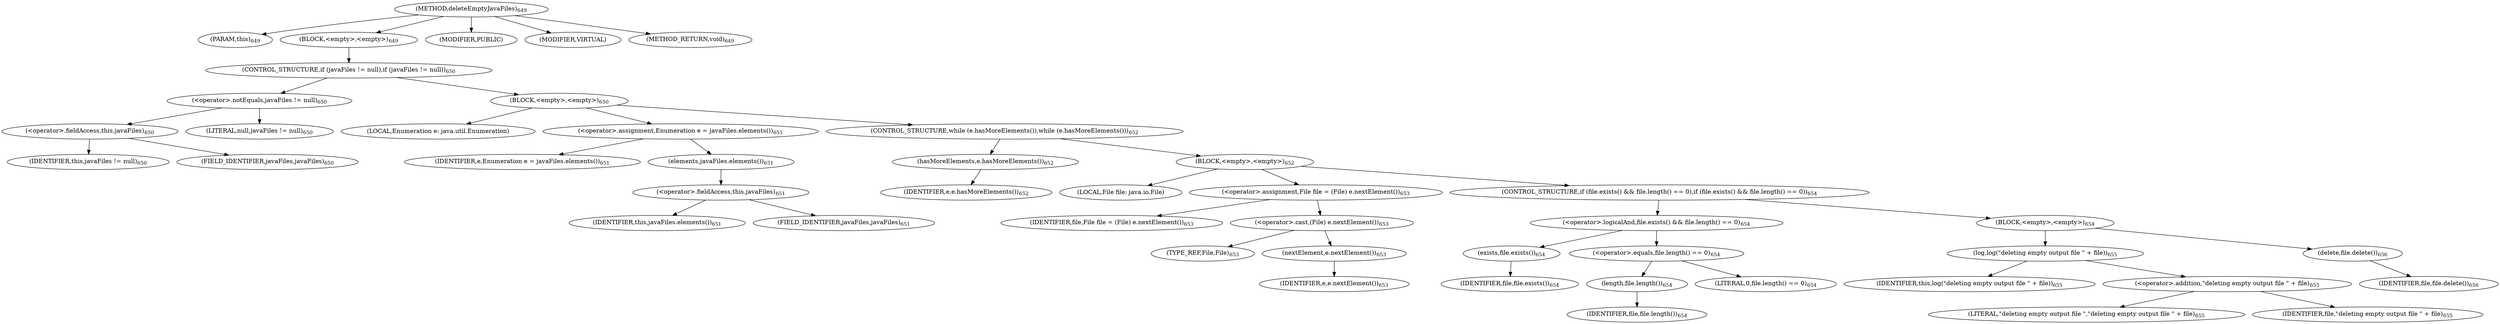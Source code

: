 digraph "deleteEmptyJavaFiles" {  
"1172" [label = <(METHOD,deleteEmptyJavaFiles)<SUB>649</SUB>> ]
"68" [label = <(PARAM,this)<SUB>649</SUB>> ]
"1173" [label = <(BLOCK,&lt;empty&gt;,&lt;empty&gt;)<SUB>649</SUB>> ]
"1174" [label = <(CONTROL_STRUCTURE,if (javaFiles != null),if (javaFiles != null))<SUB>650</SUB>> ]
"1175" [label = <(&lt;operator&gt;.notEquals,javaFiles != null)<SUB>650</SUB>> ]
"1176" [label = <(&lt;operator&gt;.fieldAccess,this.javaFiles)<SUB>650</SUB>> ]
"1177" [label = <(IDENTIFIER,this,javaFiles != null)<SUB>650</SUB>> ]
"1178" [label = <(FIELD_IDENTIFIER,javaFiles,javaFiles)<SUB>650</SUB>> ]
"1179" [label = <(LITERAL,null,javaFiles != null)<SUB>650</SUB>> ]
"1180" [label = <(BLOCK,&lt;empty&gt;,&lt;empty&gt;)<SUB>650</SUB>> ]
"1181" [label = <(LOCAL,Enumeration e: java.util.Enumeration)> ]
"1182" [label = <(&lt;operator&gt;.assignment,Enumeration e = javaFiles.elements())<SUB>651</SUB>> ]
"1183" [label = <(IDENTIFIER,e,Enumeration e = javaFiles.elements())<SUB>651</SUB>> ]
"1184" [label = <(elements,javaFiles.elements())<SUB>651</SUB>> ]
"1185" [label = <(&lt;operator&gt;.fieldAccess,this.javaFiles)<SUB>651</SUB>> ]
"1186" [label = <(IDENTIFIER,this,javaFiles.elements())<SUB>651</SUB>> ]
"1187" [label = <(FIELD_IDENTIFIER,javaFiles,javaFiles)<SUB>651</SUB>> ]
"1188" [label = <(CONTROL_STRUCTURE,while (e.hasMoreElements()),while (e.hasMoreElements()))<SUB>652</SUB>> ]
"1189" [label = <(hasMoreElements,e.hasMoreElements())<SUB>652</SUB>> ]
"1190" [label = <(IDENTIFIER,e,e.hasMoreElements())<SUB>652</SUB>> ]
"1191" [label = <(BLOCK,&lt;empty&gt;,&lt;empty&gt;)<SUB>652</SUB>> ]
"1192" [label = <(LOCAL,File file: java.io.File)> ]
"1193" [label = <(&lt;operator&gt;.assignment,File file = (File) e.nextElement())<SUB>653</SUB>> ]
"1194" [label = <(IDENTIFIER,file,File file = (File) e.nextElement())<SUB>653</SUB>> ]
"1195" [label = <(&lt;operator&gt;.cast,(File) e.nextElement())<SUB>653</SUB>> ]
"1196" [label = <(TYPE_REF,File,File)<SUB>653</SUB>> ]
"1197" [label = <(nextElement,e.nextElement())<SUB>653</SUB>> ]
"1198" [label = <(IDENTIFIER,e,e.nextElement())<SUB>653</SUB>> ]
"1199" [label = <(CONTROL_STRUCTURE,if (file.exists() &amp;&amp; file.length() == 0),if (file.exists() &amp;&amp; file.length() == 0))<SUB>654</SUB>> ]
"1200" [label = <(&lt;operator&gt;.logicalAnd,file.exists() &amp;&amp; file.length() == 0)<SUB>654</SUB>> ]
"1201" [label = <(exists,file.exists())<SUB>654</SUB>> ]
"1202" [label = <(IDENTIFIER,file,file.exists())<SUB>654</SUB>> ]
"1203" [label = <(&lt;operator&gt;.equals,file.length() == 0)<SUB>654</SUB>> ]
"1204" [label = <(length,file.length())<SUB>654</SUB>> ]
"1205" [label = <(IDENTIFIER,file,file.length())<SUB>654</SUB>> ]
"1206" [label = <(LITERAL,0,file.length() == 0)<SUB>654</SUB>> ]
"1207" [label = <(BLOCK,&lt;empty&gt;,&lt;empty&gt;)<SUB>654</SUB>> ]
"1208" [label = <(log,log(&quot;deleting empty output file &quot; + file))<SUB>655</SUB>> ]
"67" [label = <(IDENTIFIER,this,log(&quot;deleting empty output file &quot; + file))<SUB>655</SUB>> ]
"1209" [label = <(&lt;operator&gt;.addition,&quot;deleting empty output file &quot; + file)<SUB>655</SUB>> ]
"1210" [label = <(LITERAL,&quot;deleting empty output file &quot;,&quot;deleting empty output file &quot; + file)<SUB>655</SUB>> ]
"1211" [label = <(IDENTIFIER,file,&quot;deleting empty output file &quot; + file)<SUB>655</SUB>> ]
"1212" [label = <(delete,file.delete())<SUB>656</SUB>> ]
"1213" [label = <(IDENTIFIER,file,file.delete())<SUB>656</SUB>> ]
"1214" [label = <(MODIFIER,PUBLIC)> ]
"1215" [label = <(MODIFIER,VIRTUAL)> ]
"1216" [label = <(METHOD_RETURN,void)<SUB>649</SUB>> ]
  "1172" -> "68" 
  "1172" -> "1173" 
  "1172" -> "1214" 
  "1172" -> "1215" 
  "1172" -> "1216" 
  "1173" -> "1174" 
  "1174" -> "1175" 
  "1174" -> "1180" 
  "1175" -> "1176" 
  "1175" -> "1179" 
  "1176" -> "1177" 
  "1176" -> "1178" 
  "1180" -> "1181" 
  "1180" -> "1182" 
  "1180" -> "1188" 
  "1182" -> "1183" 
  "1182" -> "1184" 
  "1184" -> "1185" 
  "1185" -> "1186" 
  "1185" -> "1187" 
  "1188" -> "1189" 
  "1188" -> "1191" 
  "1189" -> "1190" 
  "1191" -> "1192" 
  "1191" -> "1193" 
  "1191" -> "1199" 
  "1193" -> "1194" 
  "1193" -> "1195" 
  "1195" -> "1196" 
  "1195" -> "1197" 
  "1197" -> "1198" 
  "1199" -> "1200" 
  "1199" -> "1207" 
  "1200" -> "1201" 
  "1200" -> "1203" 
  "1201" -> "1202" 
  "1203" -> "1204" 
  "1203" -> "1206" 
  "1204" -> "1205" 
  "1207" -> "1208" 
  "1207" -> "1212" 
  "1208" -> "67" 
  "1208" -> "1209" 
  "1209" -> "1210" 
  "1209" -> "1211" 
  "1212" -> "1213" 
}
